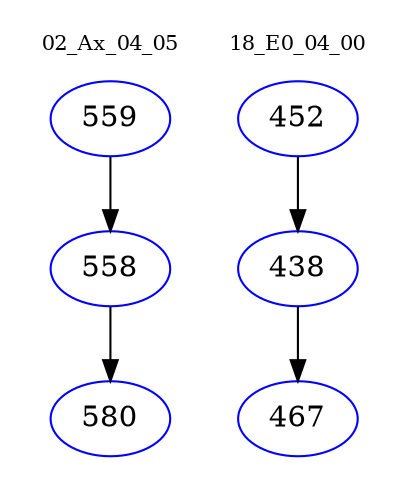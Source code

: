 digraph{
subgraph cluster_0 {
color = white
label = "02_Ax_04_05";
fontsize=10;
T0_559 [label="559", color="blue"]
T0_559 -> T0_558 [color="black"]
T0_558 [label="558", color="blue"]
T0_558 -> T0_580 [color="black"]
T0_580 [label="580", color="blue"]
}
subgraph cluster_1 {
color = white
label = "18_E0_04_00";
fontsize=10;
T1_452 [label="452", color="blue"]
T1_452 -> T1_438 [color="black"]
T1_438 [label="438", color="blue"]
T1_438 -> T1_467 [color="black"]
T1_467 [label="467", color="blue"]
}
}
